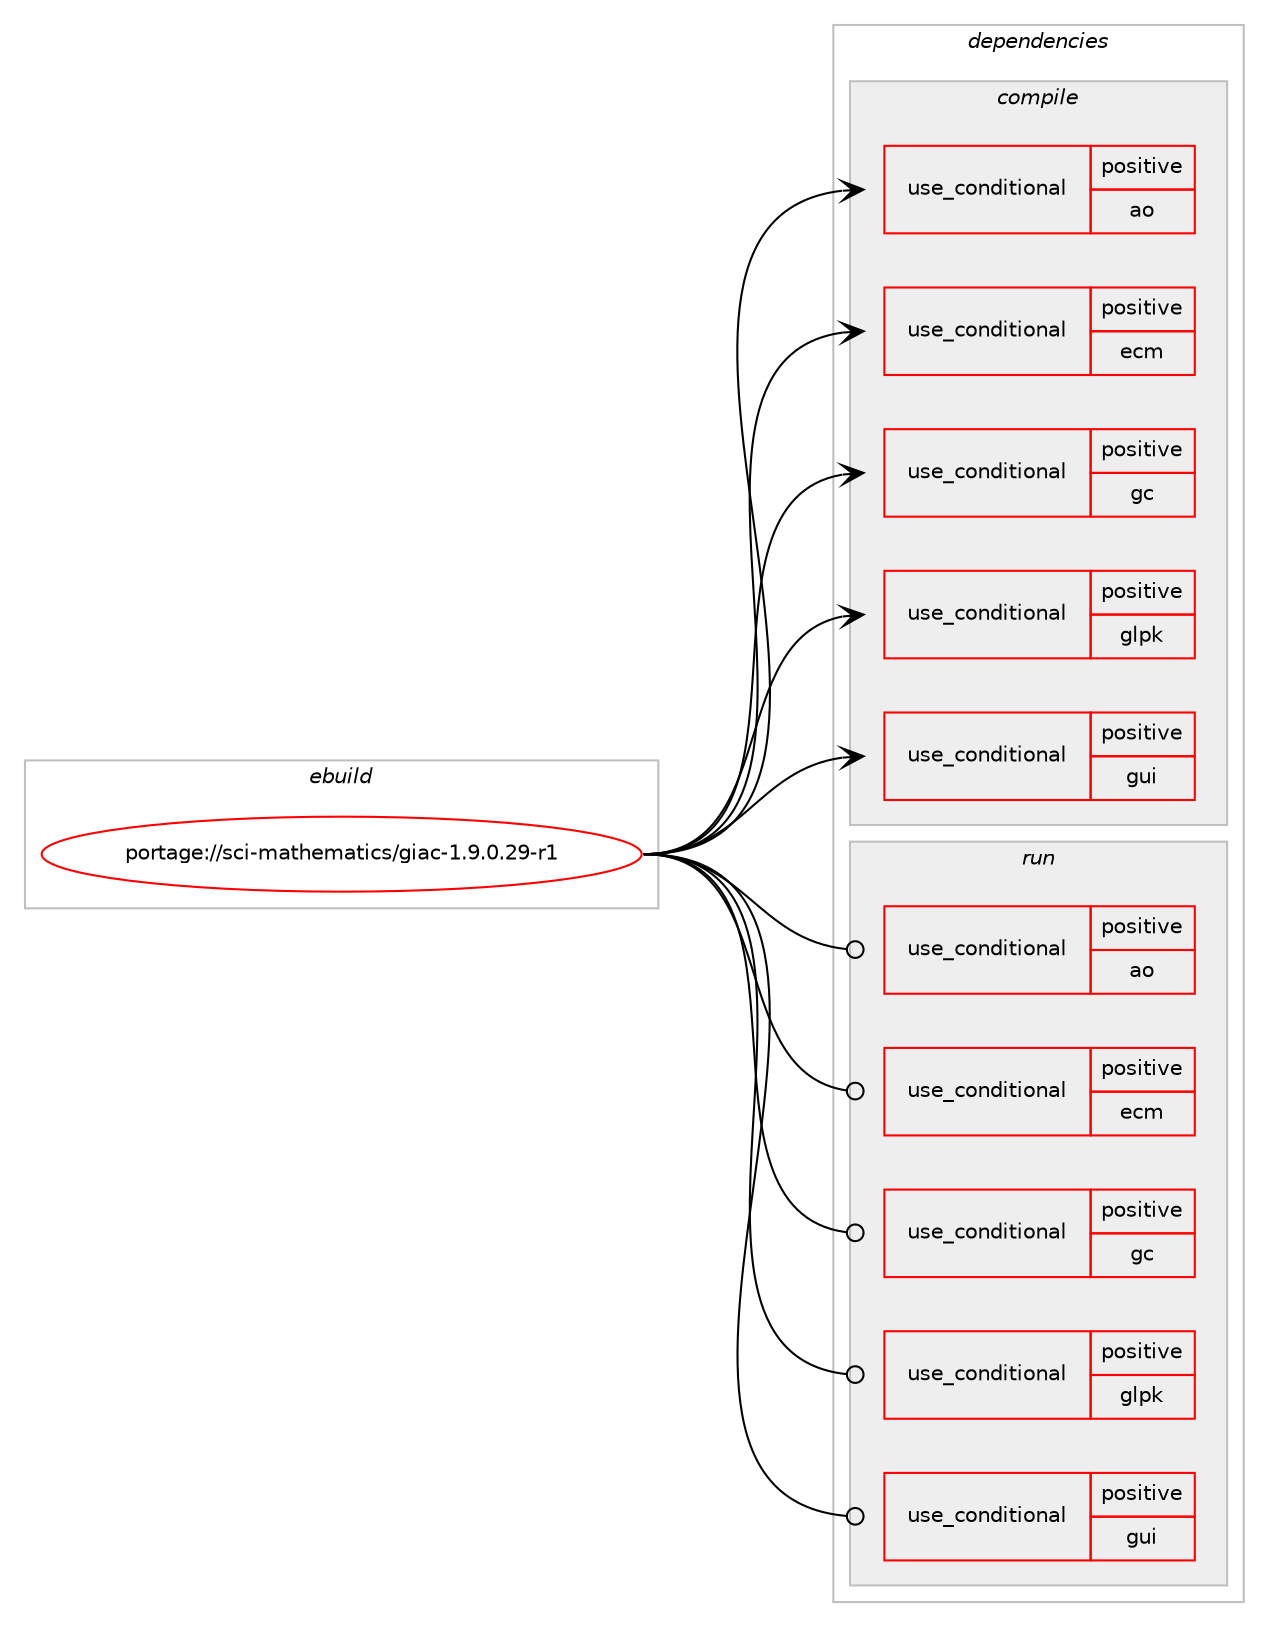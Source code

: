 digraph prolog {

# *************
# Graph options
# *************

newrank=true;
concentrate=true;
compound=true;
graph [rankdir=LR,fontname=Helvetica,fontsize=10,ranksep=1.5];#, ranksep=2.5, nodesep=0.2];
edge  [arrowhead=vee];
node  [fontname=Helvetica,fontsize=10];

# **********
# The ebuild
# **********

subgraph cluster_leftcol {
color=gray;
rank=same;
label=<<i>ebuild</i>>;
id [label="portage://sci-mathematics/giac-1.9.0.29-r1", color=red, width=4, href="../sci-mathematics/giac-1.9.0.29-r1.svg"];
}

# ****************
# The dependencies
# ****************

subgraph cluster_midcol {
color=gray;
label=<<i>dependencies</i>>;
subgraph cluster_compile {
fillcolor="#eeeeee";
style=filled;
label=<<i>compile</i>>;
subgraph cond105515 {
dependency203794 [label=<<TABLE BORDER="0" CELLBORDER="1" CELLSPACING="0" CELLPADDING="4"><TR><TD ROWSPAN="3" CELLPADDING="10">use_conditional</TD></TR><TR><TD>positive</TD></TR><TR><TD>ao</TD></TR></TABLE>>, shape=none, color=red];
# *** BEGIN UNKNOWN DEPENDENCY TYPE (TODO) ***
# dependency203794 -> package_dependency(portage://sci-mathematics/giac-1.9.0.29-r1,install,no,media-libs,libao,none,[,,],[],[])
# *** END UNKNOWN DEPENDENCY TYPE (TODO) ***

}
id:e -> dependency203794:w [weight=20,style="solid",arrowhead="vee"];
subgraph cond105516 {
dependency203795 [label=<<TABLE BORDER="0" CELLBORDER="1" CELLSPACING="0" CELLPADDING="4"><TR><TD ROWSPAN="3" CELLPADDING="10">use_conditional</TD></TR><TR><TD>positive</TD></TR><TR><TD>ecm</TD></TR></TABLE>>, shape=none, color=red];
# *** BEGIN UNKNOWN DEPENDENCY TYPE (TODO) ***
# dependency203795 -> package_dependency(portage://sci-mathematics/giac-1.9.0.29-r1,install,no,sci-mathematics,gmp-ecm,none,[,,],[],[])
# *** END UNKNOWN DEPENDENCY TYPE (TODO) ***

}
id:e -> dependency203795:w [weight=20,style="solid",arrowhead="vee"];
subgraph cond105517 {
dependency203796 [label=<<TABLE BORDER="0" CELLBORDER="1" CELLSPACING="0" CELLPADDING="4"><TR><TD ROWSPAN="3" CELLPADDING="10">use_conditional</TD></TR><TR><TD>positive</TD></TR><TR><TD>gc</TD></TR></TABLE>>, shape=none, color=red];
# *** BEGIN UNKNOWN DEPENDENCY TYPE (TODO) ***
# dependency203796 -> package_dependency(portage://sci-mathematics/giac-1.9.0.29-r1,install,no,dev-libs,boehm-gc,none,[,,],[],[])
# *** END UNKNOWN DEPENDENCY TYPE (TODO) ***

}
id:e -> dependency203796:w [weight=20,style="solid",arrowhead="vee"];
subgraph cond105518 {
dependency203797 [label=<<TABLE BORDER="0" CELLBORDER="1" CELLSPACING="0" CELLPADDING="4"><TR><TD ROWSPAN="3" CELLPADDING="10">use_conditional</TD></TR><TR><TD>positive</TD></TR><TR><TD>glpk</TD></TR></TABLE>>, shape=none, color=red];
# *** BEGIN UNKNOWN DEPENDENCY TYPE (TODO) ***
# dependency203797 -> package_dependency(portage://sci-mathematics/giac-1.9.0.29-r1,install,no,sci-mathematics,glpk,none,[,,],[],[])
# *** END UNKNOWN DEPENDENCY TYPE (TODO) ***

}
id:e -> dependency203797:w [weight=20,style="solid",arrowhead="vee"];
subgraph cond105519 {
dependency203798 [label=<<TABLE BORDER="0" CELLBORDER="1" CELLSPACING="0" CELLPADDING="4"><TR><TD ROWSPAN="3" CELLPADDING="10">use_conditional</TD></TR><TR><TD>positive</TD></TR><TR><TD>gui</TD></TR></TABLE>>, shape=none, color=red];
# *** BEGIN UNKNOWN DEPENDENCY TYPE (TODO) ***
# dependency203798 -> package_dependency(portage://sci-mathematics/giac-1.9.0.29-r1,install,no,x11-libs,fltk,none,[,,],[],[use(enable(opengl),none)])
# *** END UNKNOWN DEPENDENCY TYPE (TODO) ***

# *** BEGIN UNKNOWN DEPENDENCY TYPE (TODO) ***
# dependency203798 -> package_dependency(portage://sci-mathematics/giac-1.9.0.29-r1,install,no,media-libs,libpng,none,[,,],any_same_slot,[])
# *** END UNKNOWN DEPENDENCY TYPE (TODO) ***

}
id:e -> dependency203798:w [weight=20,style="solid",arrowhead="vee"];
# *** BEGIN UNKNOWN DEPENDENCY TYPE (TODO) ***
# id -> package_dependency(portage://sci-mathematics/giac-1.9.0.29-r1,install,no,dev-libs,gmp,none,[,,],any_same_slot,[use(enable(cxx),positive)])
# *** END UNKNOWN DEPENDENCY TYPE (TODO) ***

# *** BEGIN UNKNOWN DEPENDENCY TYPE (TODO) ***
# id -> package_dependency(portage://sci-mathematics/giac-1.9.0.29-r1,install,no,dev-libs,mpfr,none,[,,],any_same_slot,[])
# *** END UNKNOWN DEPENDENCY TYPE (TODO) ***

# *** BEGIN UNKNOWN DEPENDENCY TYPE (TODO) ***
# id -> package_dependency(portage://sci-mathematics/giac-1.9.0.29-r1,install,no,dev-libs,ntl,none,[,,],any_same_slot,[])
# *** END UNKNOWN DEPENDENCY TYPE (TODO) ***

# *** BEGIN UNKNOWN DEPENDENCY TYPE (TODO) ***
# id -> package_dependency(portage://sci-mathematics/giac-1.9.0.29-r1,install,no,net-misc,curl,none,[,,],[],[])
# *** END UNKNOWN DEPENDENCY TYPE (TODO) ***

# *** BEGIN UNKNOWN DEPENDENCY TYPE (TODO) ***
# id -> package_dependency(portage://sci-mathematics/giac-1.9.0.29-r1,install,no,sci-libs,gsl,none,[,,],any_same_slot,[])
# *** END UNKNOWN DEPENDENCY TYPE (TODO) ***

# *** BEGIN UNKNOWN DEPENDENCY TYPE (TODO) ***
# id -> package_dependency(portage://sci-mathematics/giac-1.9.0.29-r1,install,no,sci-libs,mpfi,none,[,,],[],[])
# *** END UNKNOWN DEPENDENCY TYPE (TODO) ***

# *** BEGIN UNKNOWN DEPENDENCY TYPE (TODO) ***
# id -> package_dependency(portage://sci-mathematics/giac-1.9.0.29-r1,install,no,sci-mathematics,cliquer,none,[,,],[],[])
# *** END UNKNOWN DEPENDENCY TYPE (TODO) ***

# *** BEGIN UNKNOWN DEPENDENCY TYPE (TODO) ***
# id -> package_dependency(portage://sci-mathematics/giac-1.9.0.29-r1,install,no,sci-mathematics,nauty,none,[,,],[],[])
# *** END UNKNOWN DEPENDENCY TYPE (TODO) ***

# *** BEGIN UNKNOWN DEPENDENCY TYPE (TODO) ***
# id -> package_dependency(portage://sci-mathematics/giac-1.9.0.29-r1,install,no,sci-mathematics,pari,none,[,,],any_same_slot,[use(enable(threads),none)])
# *** END UNKNOWN DEPENDENCY TYPE (TODO) ***

# *** BEGIN UNKNOWN DEPENDENCY TYPE (TODO) ***
# id -> package_dependency(portage://sci-mathematics/giac-1.9.0.29-r1,install,no,sys-libs,readline,none,[,,],any_same_slot,[])
# *** END UNKNOWN DEPENDENCY TYPE (TODO) ***

# *** BEGIN UNKNOWN DEPENDENCY TYPE (TODO) ***
# id -> package_dependency(portage://sci-mathematics/giac-1.9.0.29-r1,install,no,virtual,blas,none,[,,],[],[])
# *** END UNKNOWN DEPENDENCY TYPE (TODO) ***

# *** BEGIN UNKNOWN DEPENDENCY TYPE (TODO) ***
# id -> package_dependency(portage://sci-mathematics/giac-1.9.0.29-r1,install,no,virtual,lapack,none,[,,],[],[])
# *** END UNKNOWN DEPENDENCY TYPE (TODO) ***

}
subgraph cluster_compileandrun {
fillcolor="#eeeeee";
style=filled;
label=<<i>compile and run</i>>;
}
subgraph cluster_run {
fillcolor="#eeeeee";
style=filled;
label=<<i>run</i>>;
subgraph cond105520 {
dependency203799 [label=<<TABLE BORDER="0" CELLBORDER="1" CELLSPACING="0" CELLPADDING="4"><TR><TD ROWSPAN="3" CELLPADDING="10">use_conditional</TD></TR><TR><TD>positive</TD></TR><TR><TD>ao</TD></TR></TABLE>>, shape=none, color=red];
# *** BEGIN UNKNOWN DEPENDENCY TYPE (TODO) ***
# dependency203799 -> package_dependency(portage://sci-mathematics/giac-1.9.0.29-r1,run,no,media-libs,libao,none,[,,],[],[])
# *** END UNKNOWN DEPENDENCY TYPE (TODO) ***

}
id:e -> dependency203799:w [weight=20,style="solid",arrowhead="odot"];
subgraph cond105521 {
dependency203800 [label=<<TABLE BORDER="0" CELLBORDER="1" CELLSPACING="0" CELLPADDING="4"><TR><TD ROWSPAN="3" CELLPADDING="10">use_conditional</TD></TR><TR><TD>positive</TD></TR><TR><TD>ecm</TD></TR></TABLE>>, shape=none, color=red];
# *** BEGIN UNKNOWN DEPENDENCY TYPE (TODO) ***
# dependency203800 -> package_dependency(portage://sci-mathematics/giac-1.9.0.29-r1,run,no,sci-mathematics,gmp-ecm,none,[,,],[],[])
# *** END UNKNOWN DEPENDENCY TYPE (TODO) ***

}
id:e -> dependency203800:w [weight=20,style="solid",arrowhead="odot"];
subgraph cond105522 {
dependency203801 [label=<<TABLE BORDER="0" CELLBORDER="1" CELLSPACING="0" CELLPADDING="4"><TR><TD ROWSPAN="3" CELLPADDING="10">use_conditional</TD></TR><TR><TD>positive</TD></TR><TR><TD>gc</TD></TR></TABLE>>, shape=none, color=red];
# *** BEGIN UNKNOWN DEPENDENCY TYPE (TODO) ***
# dependency203801 -> package_dependency(portage://sci-mathematics/giac-1.9.0.29-r1,run,no,dev-libs,boehm-gc,none,[,,],[],[])
# *** END UNKNOWN DEPENDENCY TYPE (TODO) ***

}
id:e -> dependency203801:w [weight=20,style="solid",arrowhead="odot"];
subgraph cond105523 {
dependency203802 [label=<<TABLE BORDER="0" CELLBORDER="1" CELLSPACING="0" CELLPADDING="4"><TR><TD ROWSPAN="3" CELLPADDING="10">use_conditional</TD></TR><TR><TD>positive</TD></TR><TR><TD>glpk</TD></TR></TABLE>>, shape=none, color=red];
# *** BEGIN UNKNOWN DEPENDENCY TYPE (TODO) ***
# dependency203802 -> package_dependency(portage://sci-mathematics/giac-1.9.0.29-r1,run,no,sci-mathematics,glpk,none,[,,],[],[])
# *** END UNKNOWN DEPENDENCY TYPE (TODO) ***

}
id:e -> dependency203802:w [weight=20,style="solid",arrowhead="odot"];
subgraph cond105524 {
dependency203803 [label=<<TABLE BORDER="0" CELLBORDER="1" CELLSPACING="0" CELLPADDING="4"><TR><TD ROWSPAN="3" CELLPADDING="10">use_conditional</TD></TR><TR><TD>positive</TD></TR><TR><TD>gui</TD></TR></TABLE>>, shape=none, color=red];
# *** BEGIN UNKNOWN DEPENDENCY TYPE (TODO) ***
# dependency203803 -> package_dependency(portage://sci-mathematics/giac-1.9.0.29-r1,run,no,x11-libs,fltk,none,[,,],[],[use(enable(opengl),none)])
# *** END UNKNOWN DEPENDENCY TYPE (TODO) ***

# *** BEGIN UNKNOWN DEPENDENCY TYPE (TODO) ***
# dependency203803 -> package_dependency(portage://sci-mathematics/giac-1.9.0.29-r1,run,no,media-libs,libpng,none,[,,],any_same_slot,[])
# *** END UNKNOWN DEPENDENCY TYPE (TODO) ***

}
id:e -> dependency203803:w [weight=20,style="solid",arrowhead="odot"];
# *** BEGIN UNKNOWN DEPENDENCY TYPE (TODO) ***
# id -> package_dependency(portage://sci-mathematics/giac-1.9.0.29-r1,run,no,dev-libs,gmp,none,[,,],any_same_slot,[use(enable(cxx),positive)])
# *** END UNKNOWN DEPENDENCY TYPE (TODO) ***

# *** BEGIN UNKNOWN DEPENDENCY TYPE (TODO) ***
# id -> package_dependency(portage://sci-mathematics/giac-1.9.0.29-r1,run,no,dev-libs,mpfr,none,[,,],any_same_slot,[])
# *** END UNKNOWN DEPENDENCY TYPE (TODO) ***

# *** BEGIN UNKNOWN DEPENDENCY TYPE (TODO) ***
# id -> package_dependency(portage://sci-mathematics/giac-1.9.0.29-r1,run,no,dev-libs,ntl,none,[,,],any_same_slot,[])
# *** END UNKNOWN DEPENDENCY TYPE (TODO) ***

# *** BEGIN UNKNOWN DEPENDENCY TYPE (TODO) ***
# id -> package_dependency(portage://sci-mathematics/giac-1.9.0.29-r1,run,no,net-misc,curl,none,[,,],[],[])
# *** END UNKNOWN DEPENDENCY TYPE (TODO) ***

# *** BEGIN UNKNOWN DEPENDENCY TYPE (TODO) ***
# id -> package_dependency(portage://sci-mathematics/giac-1.9.0.29-r1,run,no,sci-libs,gsl,none,[,,],any_same_slot,[])
# *** END UNKNOWN DEPENDENCY TYPE (TODO) ***

# *** BEGIN UNKNOWN DEPENDENCY TYPE (TODO) ***
# id -> package_dependency(portage://sci-mathematics/giac-1.9.0.29-r1,run,no,sci-libs,mpfi,none,[,,],[],[])
# *** END UNKNOWN DEPENDENCY TYPE (TODO) ***

# *** BEGIN UNKNOWN DEPENDENCY TYPE (TODO) ***
# id -> package_dependency(portage://sci-mathematics/giac-1.9.0.29-r1,run,no,sci-mathematics,cliquer,none,[,,],[],[])
# *** END UNKNOWN DEPENDENCY TYPE (TODO) ***

# *** BEGIN UNKNOWN DEPENDENCY TYPE (TODO) ***
# id -> package_dependency(portage://sci-mathematics/giac-1.9.0.29-r1,run,no,sci-mathematics,nauty,none,[,,],[],[])
# *** END UNKNOWN DEPENDENCY TYPE (TODO) ***

# *** BEGIN UNKNOWN DEPENDENCY TYPE (TODO) ***
# id -> package_dependency(portage://sci-mathematics/giac-1.9.0.29-r1,run,no,sci-mathematics,pari,none,[,,],any_same_slot,[use(enable(threads),none)])
# *** END UNKNOWN DEPENDENCY TYPE (TODO) ***

# *** BEGIN UNKNOWN DEPENDENCY TYPE (TODO) ***
# id -> package_dependency(portage://sci-mathematics/giac-1.9.0.29-r1,run,no,sys-libs,readline,none,[,,],any_same_slot,[])
# *** END UNKNOWN DEPENDENCY TYPE (TODO) ***

# *** BEGIN UNKNOWN DEPENDENCY TYPE (TODO) ***
# id -> package_dependency(portage://sci-mathematics/giac-1.9.0.29-r1,run,no,virtual,blas,none,[,,],[],[])
# *** END UNKNOWN DEPENDENCY TYPE (TODO) ***

# *** BEGIN UNKNOWN DEPENDENCY TYPE (TODO) ***
# id -> package_dependency(portage://sci-mathematics/giac-1.9.0.29-r1,run,no,virtual,lapack,none,[,,],[],[])
# *** END UNKNOWN DEPENDENCY TYPE (TODO) ***

}
}

# **************
# The candidates
# **************

subgraph cluster_choices {
rank=same;
color=gray;
label=<<i>candidates</i>>;

}

}
